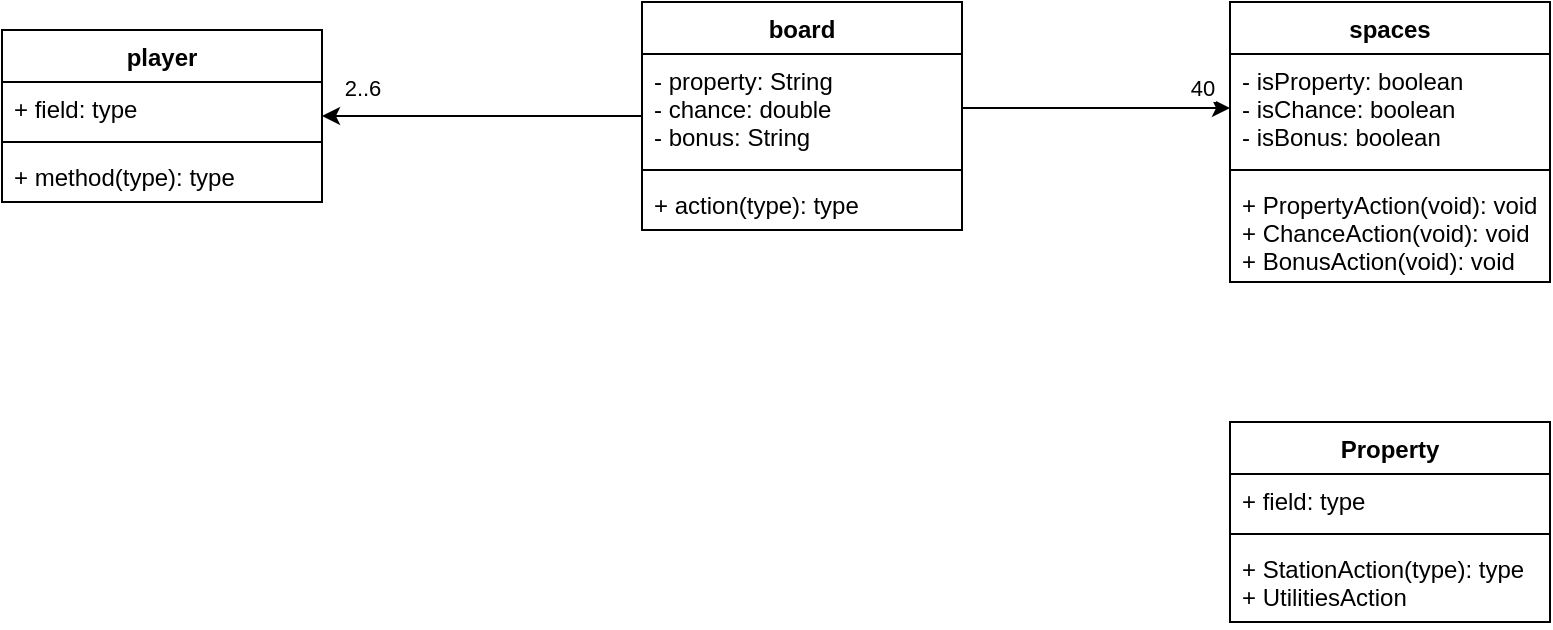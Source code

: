 <mxfile version="13.8.0" type="github">
  <diagram id="v5Qnelu_j760oOlAtmTE" name="Page-1">
    <mxGraphModel dx="1200" dy="668" grid="1" gridSize="10" guides="1" tooltips="1" connect="1" arrows="1" fold="1" page="1" pageScale="1" pageWidth="827" pageHeight="1169" math="0" shadow="0">
      <root>
        <mxCell id="0" />
        <mxCell id="1" parent="0" />
        <mxCell id="AkJy2YZzXb0Occ69dCrq-19" style="edgeStyle=orthogonalEdgeStyle;rounded=0;orthogonalLoop=1;jettySize=auto;html=1;" edge="1" parent="1" source="AkJy2YZzXb0Occ69dCrq-1" target="AkJy2YZzXb0Occ69dCrq-9">
          <mxGeometry relative="1" as="geometry" />
        </mxCell>
        <mxCell id="AkJy2YZzXb0Occ69dCrq-20" value="2..6" style="edgeLabel;html=1;align=center;verticalAlign=middle;resizable=0;points=[];" vertex="1" connectable="0" parent="AkJy2YZzXb0Occ69dCrq-19">
          <mxGeometry x="0.362" y="-4" relative="1" as="geometry">
            <mxPoint x="-31" y="-10" as="offset" />
          </mxGeometry>
        </mxCell>
        <mxCell id="AkJy2YZzXb0Occ69dCrq-1" value="board" style="swimlane;fontStyle=1;align=center;verticalAlign=top;childLayout=stackLayout;horizontal=1;startSize=26;horizontalStack=0;resizeParent=1;resizeParentMax=0;resizeLast=0;collapsible=1;marginBottom=0;" vertex="1" parent="1">
          <mxGeometry x="120" y="70" width="160" height="114" as="geometry" />
        </mxCell>
        <mxCell id="AkJy2YZzXb0Occ69dCrq-2" value="- property: String&#xa;- chance: double&#xa;- bonus: String" style="text;strokeColor=none;fillColor=none;align=left;verticalAlign=top;spacingLeft=4;spacingRight=4;overflow=hidden;rotatable=0;points=[[0,0.5],[1,0.5]];portConstraint=eastwest;" vertex="1" parent="AkJy2YZzXb0Occ69dCrq-1">
          <mxGeometry y="26" width="160" height="54" as="geometry" />
        </mxCell>
        <mxCell id="AkJy2YZzXb0Occ69dCrq-3" value="" style="line;strokeWidth=1;fillColor=none;align=left;verticalAlign=middle;spacingTop=-1;spacingLeft=3;spacingRight=3;rotatable=0;labelPosition=right;points=[];portConstraint=eastwest;" vertex="1" parent="AkJy2YZzXb0Occ69dCrq-1">
          <mxGeometry y="80" width="160" height="8" as="geometry" />
        </mxCell>
        <mxCell id="AkJy2YZzXb0Occ69dCrq-4" value="+ action(type): type" style="text;strokeColor=none;fillColor=none;align=left;verticalAlign=top;spacingLeft=4;spacingRight=4;overflow=hidden;rotatable=0;points=[[0,0.5],[1,0.5]];portConstraint=eastwest;" vertex="1" parent="AkJy2YZzXb0Occ69dCrq-1">
          <mxGeometry y="88" width="160" height="26" as="geometry" />
        </mxCell>
        <mxCell id="AkJy2YZzXb0Occ69dCrq-5" value="spaces" style="swimlane;fontStyle=1;align=center;verticalAlign=top;childLayout=stackLayout;horizontal=1;startSize=26;horizontalStack=0;resizeParent=1;resizeParentMax=0;resizeLast=0;collapsible=1;marginBottom=0;" vertex="1" parent="1">
          <mxGeometry x="414" y="70" width="160" height="140" as="geometry" />
        </mxCell>
        <mxCell id="AkJy2YZzXb0Occ69dCrq-6" value="- isProperty: boolean&#xa;- isChance: boolean&#xa;- isBonus: boolean" style="text;strokeColor=none;fillColor=none;align=left;verticalAlign=top;spacingLeft=4;spacingRight=4;overflow=hidden;rotatable=0;points=[[0,0.5],[1,0.5]];portConstraint=eastwest;" vertex="1" parent="AkJy2YZzXb0Occ69dCrq-5">
          <mxGeometry y="26" width="160" height="54" as="geometry" />
        </mxCell>
        <mxCell id="AkJy2YZzXb0Occ69dCrq-7" value="" style="line;strokeWidth=1;fillColor=none;align=left;verticalAlign=middle;spacingTop=-1;spacingLeft=3;spacingRight=3;rotatable=0;labelPosition=right;points=[];portConstraint=eastwest;" vertex="1" parent="AkJy2YZzXb0Occ69dCrq-5">
          <mxGeometry y="80" width="160" height="8" as="geometry" />
        </mxCell>
        <mxCell id="AkJy2YZzXb0Occ69dCrq-8" value="+ PropertyAction(void): void&#xa;+ ChanceAction(void): void&#xa;+ BonusAction(void): void" style="text;strokeColor=none;fillColor=none;align=left;verticalAlign=top;spacingLeft=4;spacingRight=4;overflow=hidden;rotatable=0;points=[[0,0.5],[1,0.5]];portConstraint=eastwest;" vertex="1" parent="AkJy2YZzXb0Occ69dCrq-5">
          <mxGeometry y="88" width="160" height="52" as="geometry" />
        </mxCell>
        <mxCell id="AkJy2YZzXb0Occ69dCrq-17" style="edgeStyle=orthogonalEdgeStyle;rounded=0;orthogonalLoop=1;jettySize=auto;html=1;" edge="1" parent="1" source="AkJy2YZzXb0Occ69dCrq-2" target="AkJy2YZzXb0Occ69dCrq-5">
          <mxGeometry relative="1" as="geometry">
            <Array as="points">
              <mxPoint x="380" y="123" />
              <mxPoint x="380" y="123" />
            </Array>
          </mxGeometry>
        </mxCell>
        <mxCell id="AkJy2YZzXb0Occ69dCrq-18" value="40" style="edgeLabel;html=1;align=center;verticalAlign=middle;resizable=0;points=[];" vertex="1" connectable="0" parent="AkJy2YZzXb0Occ69dCrq-17">
          <mxGeometry x="0.635" y="2" relative="1" as="geometry">
            <mxPoint x="10" y="-8" as="offset" />
          </mxGeometry>
        </mxCell>
        <mxCell id="AkJy2YZzXb0Occ69dCrq-9" value="player" style="swimlane;fontStyle=1;align=center;verticalAlign=top;childLayout=stackLayout;horizontal=1;startSize=26;horizontalStack=0;resizeParent=1;resizeParentMax=0;resizeLast=0;collapsible=1;marginBottom=0;" vertex="1" parent="1">
          <mxGeometry x="-200" y="84" width="160" height="86" as="geometry" />
        </mxCell>
        <mxCell id="AkJy2YZzXb0Occ69dCrq-10" value="+ field: type" style="text;strokeColor=none;fillColor=none;align=left;verticalAlign=top;spacingLeft=4;spacingRight=4;overflow=hidden;rotatable=0;points=[[0,0.5],[1,0.5]];portConstraint=eastwest;" vertex="1" parent="AkJy2YZzXb0Occ69dCrq-9">
          <mxGeometry y="26" width="160" height="26" as="geometry" />
        </mxCell>
        <mxCell id="AkJy2YZzXb0Occ69dCrq-11" value="" style="line;strokeWidth=1;fillColor=none;align=left;verticalAlign=middle;spacingTop=-1;spacingLeft=3;spacingRight=3;rotatable=0;labelPosition=right;points=[];portConstraint=eastwest;" vertex="1" parent="AkJy2YZzXb0Occ69dCrq-9">
          <mxGeometry y="52" width="160" height="8" as="geometry" />
        </mxCell>
        <mxCell id="AkJy2YZzXb0Occ69dCrq-12" value="+ method(type): type" style="text;strokeColor=none;fillColor=none;align=left;verticalAlign=top;spacingLeft=4;spacingRight=4;overflow=hidden;rotatable=0;points=[[0,0.5],[1,0.5]];portConstraint=eastwest;" vertex="1" parent="AkJy2YZzXb0Occ69dCrq-9">
          <mxGeometry y="60" width="160" height="26" as="geometry" />
        </mxCell>
        <mxCell id="AkJy2YZzXb0Occ69dCrq-13" value="Property" style="swimlane;fontStyle=1;align=center;verticalAlign=top;childLayout=stackLayout;horizontal=1;startSize=26;horizontalStack=0;resizeParent=1;resizeParentMax=0;resizeLast=0;collapsible=1;marginBottom=0;" vertex="1" parent="1">
          <mxGeometry x="414" y="280" width="160" height="100" as="geometry" />
        </mxCell>
        <mxCell id="AkJy2YZzXb0Occ69dCrq-14" value="+ field: type" style="text;strokeColor=none;fillColor=none;align=left;verticalAlign=top;spacingLeft=4;spacingRight=4;overflow=hidden;rotatable=0;points=[[0,0.5],[1,0.5]];portConstraint=eastwest;" vertex="1" parent="AkJy2YZzXb0Occ69dCrq-13">
          <mxGeometry y="26" width="160" height="26" as="geometry" />
        </mxCell>
        <mxCell id="AkJy2YZzXb0Occ69dCrq-15" value="" style="line;strokeWidth=1;fillColor=none;align=left;verticalAlign=middle;spacingTop=-1;spacingLeft=3;spacingRight=3;rotatable=0;labelPosition=right;points=[];portConstraint=eastwest;" vertex="1" parent="AkJy2YZzXb0Occ69dCrq-13">
          <mxGeometry y="52" width="160" height="8" as="geometry" />
        </mxCell>
        <mxCell id="AkJy2YZzXb0Occ69dCrq-16" value="+ StationAction(type): type&#xa;+ UtilitiesAction" style="text;strokeColor=none;fillColor=none;align=left;verticalAlign=top;spacingLeft=4;spacingRight=4;overflow=hidden;rotatable=0;points=[[0,0.5],[1,0.5]];portConstraint=eastwest;" vertex="1" parent="AkJy2YZzXb0Occ69dCrq-13">
          <mxGeometry y="60" width="160" height="40" as="geometry" />
        </mxCell>
      </root>
    </mxGraphModel>
  </diagram>
</mxfile>
